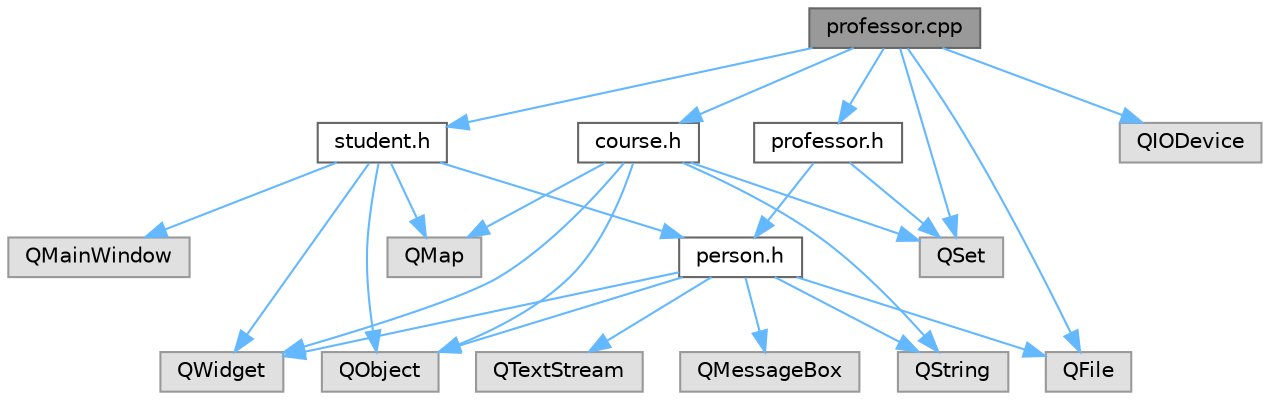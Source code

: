 digraph "professor.cpp"
{
 // LATEX_PDF_SIZE
  bgcolor="transparent";
  edge [fontname=Helvetica,fontsize=10,labelfontname=Helvetica,labelfontsize=10];
  node [fontname=Helvetica,fontsize=10,shape=box,height=0.2,width=0.4];
  Node1 [label="professor.cpp",height=0.2,width=0.4,color="gray40", fillcolor="grey60", style="filled", fontcolor="black",tooltip=" "];
  Node1 -> Node2 [color="steelblue1",style="solid"];
  Node2 [label="professor.h",height=0.2,width=0.4,color="grey40", fillcolor="white", style="filled",URL="$professor_8h.html",tooltip=" "];
  Node2 -> Node3 [color="steelblue1",style="solid"];
  Node3 [label="person.h",height=0.2,width=0.4,color="grey40", fillcolor="white", style="filled",URL="$person_8h.html",tooltip=" "];
  Node3 -> Node4 [color="steelblue1",style="solid"];
  Node4 [label="QString",height=0.2,width=0.4,color="grey60", fillcolor="#E0E0E0", style="filled",tooltip=" "];
  Node3 -> Node5 [color="steelblue1",style="solid"];
  Node5 [label="QObject",height=0.2,width=0.4,color="grey60", fillcolor="#E0E0E0", style="filled",tooltip=" "];
  Node3 -> Node6 [color="steelblue1",style="solid"];
  Node6 [label="QWidget",height=0.2,width=0.4,color="grey60", fillcolor="#E0E0E0", style="filled",tooltip=" "];
  Node3 -> Node7 [color="steelblue1",style="solid"];
  Node7 [label="QFile",height=0.2,width=0.4,color="grey60", fillcolor="#E0E0E0", style="filled",tooltip=" "];
  Node3 -> Node8 [color="steelblue1",style="solid"];
  Node8 [label="QMessageBox",height=0.2,width=0.4,color="grey60", fillcolor="#E0E0E0", style="filled",tooltip=" "];
  Node3 -> Node9 [color="steelblue1",style="solid"];
  Node9 [label="QTextStream",height=0.2,width=0.4,color="grey60", fillcolor="#E0E0E0", style="filled",tooltip=" "];
  Node2 -> Node10 [color="steelblue1",style="solid"];
  Node10 [label="QSet",height=0.2,width=0.4,color="grey60", fillcolor="#E0E0E0", style="filled",tooltip=" "];
  Node1 -> Node7 [color="steelblue1",style="solid"];
  Node1 -> Node11 [color="steelblue1",style="solid"];
  Node11 [label="QIODevice",height=0.2,width=0.4,color="grey60", fillcolor="#E0E0E0", style="filled",tooltip=" "];
  Node1 -> Node12 [color="steelblue1",style="solid"];
  Node12 [label="course.h",height=0.2,width=0.4,color="grey40", fillcolor="white", style="filled",URL="$course_8h.html",tooltip=" "];
  Node12 -> Node4 [color="steelblue1",style="solid"];
  Node12 -> Node5 [color="steelblue1",style="solid"];
  Node12 -> Node6 [color="steelblue1",style="solid"];
  Node12 -> Node10 [color="steelblue1",style="solid"];
  Node12 -> Node13 [color="steelblue1",style="solid"];
  Node13 [label="QMap",height=0.2,width=0.4,color="grey60", fillcolor="#E0E0E0", style="filled",tooltip=" "];
  Node1 -> Node14 [color="steelblue1",style="solid"];
  Node14 [label="student.h",height=0.2,width=0.4,color="grey40", fillcolor="white", style="filled",URL="$student_8h.html",tooltip=" "];
  Node14 -> Node15 [color="steelblue1",style="solid"];
  Node15 [label="QMainWindow",height=0.2,width=0.4,color="grey60", fillcolor="#E0E0E0", style="filled",tooltip=" "];
  Node14 -> Node5 [color="steelblue1",style="solid"];
  Node14 -> Node6 [color="steelblue1",style="solid"];
  Node14 -> Node13 [color="steelblue1",style="solid"];
  Node14 -> Node3 [color="steelblue1",style="solid"];
  Node1 -> Node10 [color="steelblue1",style="solid"];
}
